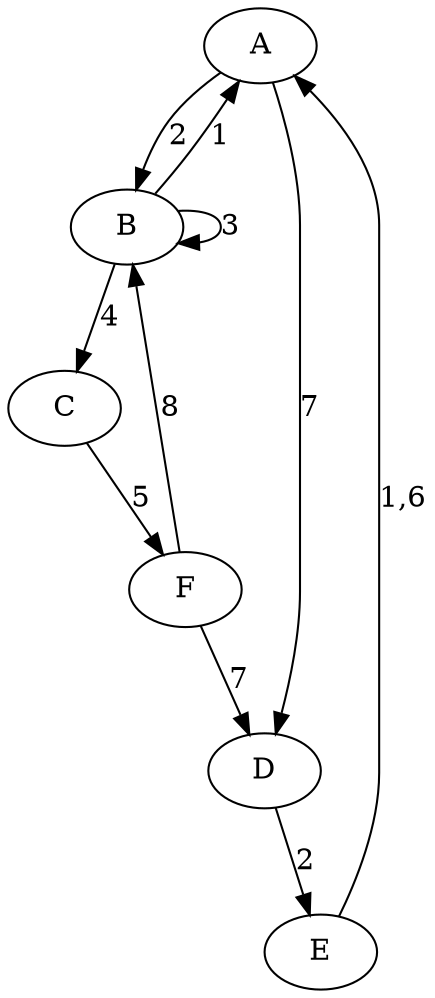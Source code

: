 /*

:Title: Automata
:Tags: TikZ, topath, tikzedgelabels

An example of how to use TikZ' automata libray and to paths to
create a pretty state machine. 

Generated with::

	$ neato -Txdot tikzautomata.dot | dot2tex -ftikz > tikzautomata.tex

*/
digraph G {
    d2ttikzedgelabels = true;
    d2tstyleonly = true;
    d2tdocpreamble = "\usetikzlibrary{automata}";
    d2tfigpreamble = "\tikzstyle{every state}= \
    [draw=blue!50,very thick,fill=blue!20]";
    node [style="state"];
    edge [lblstyle="auto",topath="bend left"];
    A [style="state, initial"];
    A -> B [label=2];
    A -> D [label=7];
    B -> A [label=1];
    B -> B [label=3,topath="loop above"];
    B -> C [label=4];
    C -> F [label=5];
    F -> B [label=8];
    F -> D [label=7];
    D -> E [label=2];
    E -> A [label="1,6"];
    F [style="state,accepting"];
}